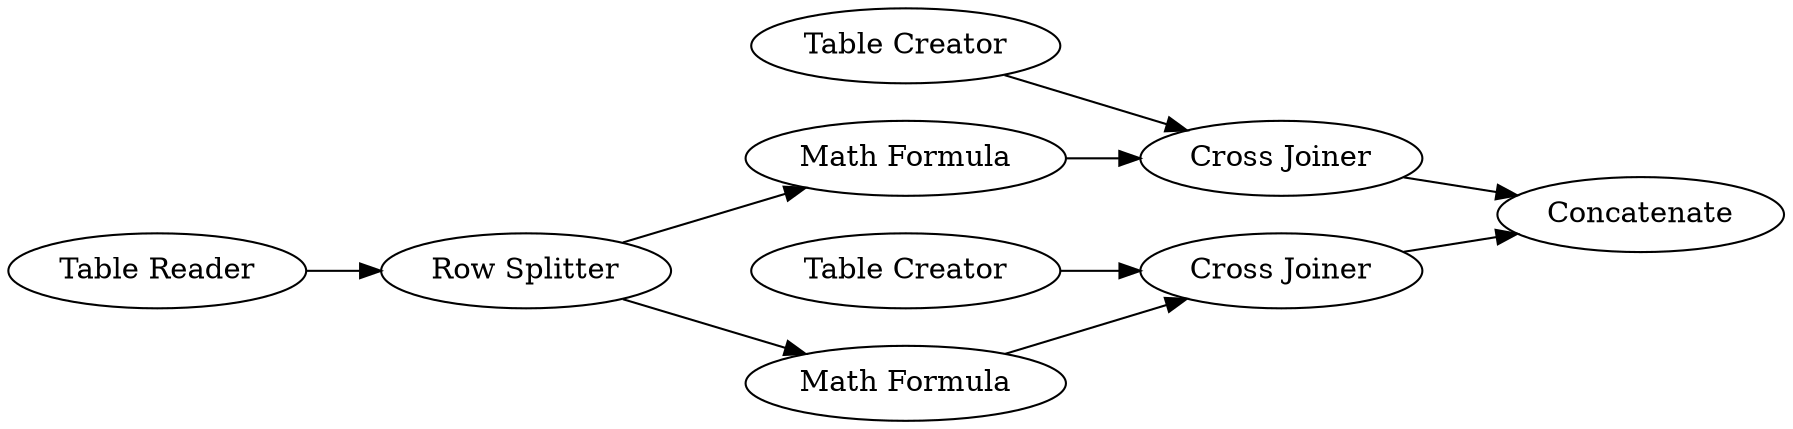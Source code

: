 digraph {
	2 [label="Table Creator"]
	4 [label="Math Formula"]
	5 [label="Cross Joiner"]
	6 [label="Row Splitter"]
	7 [label="Table Creator"]
	8 [label="Math Formula"]
	9 [label="Cross Joiner"]
	10 [label=Concatenate]
	12 [label="Table Reader"]
	2 -> 5
	4 -> 5
	5 -> 10
	6 -> 4
	6 -> 8
	7 -> 9
	8 -> 9
	9 -> 10
	12 -> 6
	rankdir=LR
}
